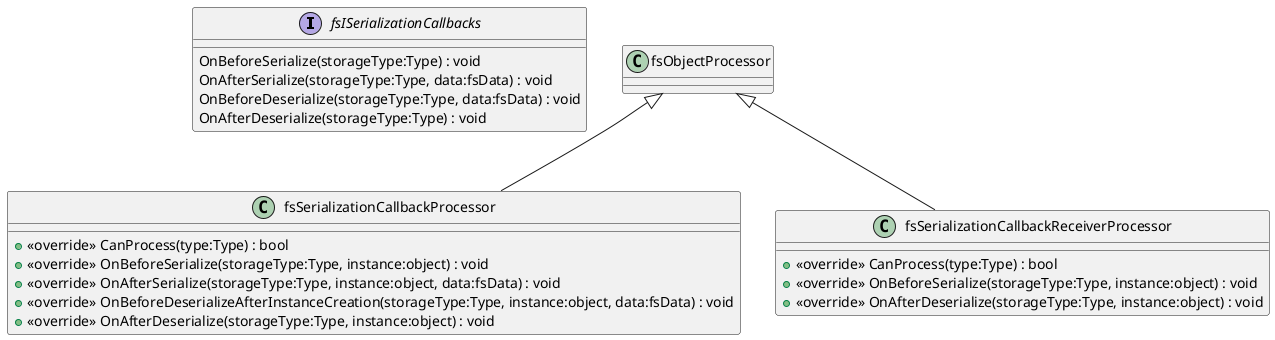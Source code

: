@startuml
interface fsISerializationCallbacks {
    OnBeforeSerialize(storageType:Type) : void
    OnAfterSerialize(storageType:Type, data:fsData) : void
    OnBeforeDeserialize(storageType:Type, data:fsData) : void
    OnAfterDeserialize(storageType:Type) : void
}
class fsSerializationCallbackProcessor {
    + <<override>> CanProcess(type:Type) : bool
    + <<override>> OnBeforeSerialize(storageType:Type, instance:object) : void
    + <<override>> OnAfterSerialize(storageType:Type, instance:object, data:fsData) : void
    + <<override>> OnBeforeDeserializeAfterInstanceCreation(storageType:Type, instance:object, data:fsData) : void
    + <<override>> OnAfterDeserialize(storageType:Type, instance:object) : void
}
class fsSerializationCallbackReceiverProcessor {
    + <<override>> CanProcess(type:Type) : bool
    + <<override>> OnBeforeSerialize(storageType:Type, instance:object) : void
    + <<override>> OnAfterDeserialize(storageType:Type, instance:object) : void
}
fsObjectProcessor <|-- fsSerializationCallbackProcessor
fsObjectProcessor <|-- fsSerializationCallbackReceiverProcessor
@enduml
